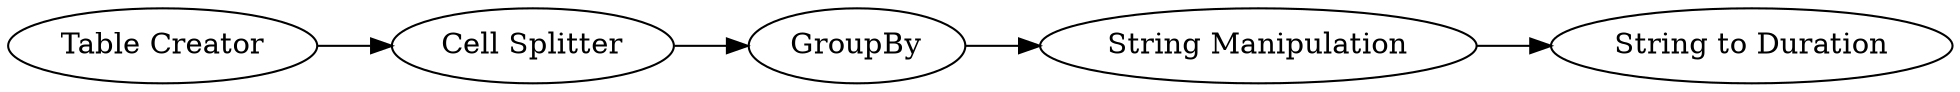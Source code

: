 digraph {
	1 -> 5
	7 -> 8
	5 -> 7
	8 -> 4
	5 [label="Cell Splitter"]
	1 [label="Table Creator"]
	7 [label=GroupBy]
	4 [label="String to Duration"]
	8 [label="String Manipulation"]
	rankdir=LR
}
